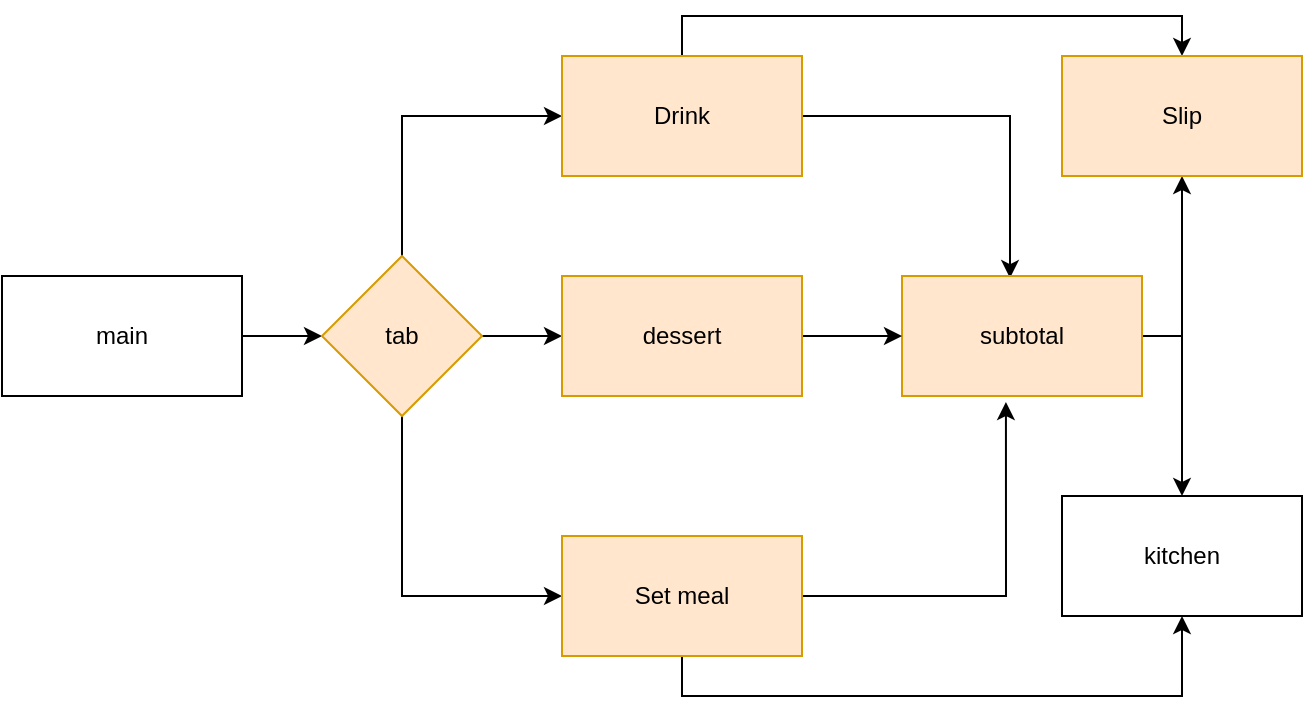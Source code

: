 <mxfile version="14.3.1" type="device"><diagram id="qCr5B2wUA_uChw3YMyRW" name="Page-1"><mxGraphModel dx="1059" dy="613" grid="1" gridSize="10" guides="1" tooltips="1" connect="1" arrows="1" fold="1" page="1" pageScale="1" pageWidth="827" pageHeight="1169" math="0" shadow="0"><root><mxCell id="0"/><mxCell id="1" parent="0"/><mxCell id="99speFFvm-8jlOGoMB0--4" style="edgeStyle=orthogonalEdgeStyle;rounded=0;orthogonalLoop=1;jettySize=auto;html=1;exitX=1;exitY=0.5;exitDx=0;exitDy=0;entryX=0;entryY=0.5;entryDx=0;entryDy=0;" parent="1" source="99speFFvm-8jlOGoMB0--1" target="99speFFvm-8jlOGoMB0--2" edge="1"><mxGeometry relative="1" as="geometry"/></mxCell><mxCell id="99speFFvm-8jlOGoMB0--1" value="main" style="rounded=0;whiteSpace=wrap;html=1;" parent="1" vertex="1"><mxGeometry x="120" y="380" width="120" height="60" as="geometry"/></mxCell><mxCell id="99speFFvm-8jlOGoMB0--12" style="edgeStyle=orthogonalEdgeStyle;rounded=0;orthogonalLoop=1;jettySize=auto;html=1;entryX=0;entryY=0.5;entryDx=0;entryDy=0;exitX=0.5;exitY=0;exitDx=0;exitDy=0;" parent="1" source="99speFFvm-8jlOGoMB0--2" target="99speFFvm-8jlOGoMB0--6" edge="1"><mxGeometry relative="1" as="geometry"/></mxCell><mxCell id="99speFFvm-8jlOGoMB0--13" style="edgeStyle=orthogonalEdgeStyle;rounded=0;orthogonalLoop=1;jettySize=auto;html=1;entryX=0;entryY=0.5;entryDx=0;entryDy=0;" parent="1" source="99speFFvm-8jlOGoMB0--2" target="99speFFvm-8jlOGoMB0--9" edge="1"><mxGeometry relative="1" as="geometry"/></mxCell><mxCell id="99speFFvm-8jlOGoMB0--14" style="edgeStyle=orthogonalEdgeStyle;rounded=0;orthogonalLoop=1;jettySize=auto;html=1;exitX=0.5;exitY=1;exitDx=0;exitDy=0;entryX=0;entryY=0.5;entryDx=0;entryDy=0;" parent="1" source="99speFFvm-8jlOGoMB0--2" target="99speFFvm-8jlOGoMB0--7" edge="1"><mxGeometry relative="1" as="geometry"/></mxCell><mxCell id="99speFFvm-8jlOGoMB0--2" value="tab" style="rhombus;whiteSpace=wrap;html=1;fillColor=#ffe6cc;strokeColor=#d79b00;" parent="1" vertex="1"><mxGeometry x="280" y="370" width="80" height="80" as="geometry"/></mxCell><mxCell id="99speFFvm-8jlOGoMB0--3" value="Set meal" style="rounded=0;whiteSpace=wrap;html=1;" parent="1" vertex="1"><mxGeometry x="400" y="380" width="120" height="60" as="geometry"/></mxCell><mxCell id="99speFFvm-8jlOGoMB0--15" style="edgeStyle=orthogonalEdgeStyle;rounded=0;orthogonalLoop=1;jettySize=auto;html=1;entryX=0.45;entryY=0.017;entryDx=0;entryDy=0;entryPerimeter=0;" parent="1" source="99speFFvm-8jlOGoMB0--6" target="99speFFvm-8jlOGoMB0--8" edge="1"><mxGeometry relative="1" as="geometry"/></mxCell><mxCell id="99speFFvm-8jlOGoMB0--20" style="edgeStyle=orthogonalEdgeStyle;rounded=0;orthogonalLoop=1;jettySize=auto;html=1;entryX=0.5;entryY=0;entryDx=0;entryDy=0;exitX=0.5;exitY=0;exitDx=0;exitDy=0;" parent="1" source="99speFFvm-8jlOGoMB0--6" target="99speFFvm-8jlOGoMB0--10" edge="1"><mxGeometry relative="1" as="geometry"/></mxCell><mxCell id="99speFFvm-8jlOGoMB0--6" value="Drink" style="whiteSpace=wrap;html=1;fillColor=#ffe6cc;strokeColor=#d79b00;" parent="1" vertex="1"><mxGeometry x="400" y="270" width="120" height="60" as="geometry"/></mxCell><mxCell id="99speFFvm-8jlOGoMB0--17" style="edgeStyle=orthogonalEdgeStyle;rounded=0;orthogonalLoop=1;jettySize=auto;html=1;exitX=1;exitY=0.5;exitDx=0;exitDy=0;entryX=0.433;entryY=1.05;entryDx=0;entryDy=0;entryPerimeter=0;" parent="1" source="99speFFvm-8jlOGoMB0--7" target="99speFFvm-8jlOGoMB0--8" edge="1"><mxGeometry relative="1" as="geometry"><mxPoint x="550" y="410" as="targetPoint"/></mxGeometry></mxCell><mxCell id="99speFFvm-8jlOGoMB0--21" style="edgeStyle=orthogonalEdgeStyle;rounded=0;orthogonalLoop=1;jettySize=auto;html=1;entryX=0.5;entryY=1;entryDx=0;entryDy=0;exitX=0.5;exitY=1;exitDx=0;exitDy=0;" parent="1" source="99speFFvm-8jlOGoMB0--7" target="99speFFvm-8jlOGoMB0--11" edge="1"><mxGeometry relative="1" as="geometry"/></mxCell><mxCell id="99speFFvm-8jlOGoMB0--7" value="Set meal" style="whiteSpace=wrap;html=1;fillColor=#ffe6cc;strokeColor=#d79b00;" parent="1" vertex="1"><mxGeometry x="400" y="510" width="120" height="60" as="geometry"/></mxCell><mxCell id="99speFFvm-8jlOGoMB0--18" style="edgeStyle=orthogonalEdgeStyle;rounded=0;orthogonalLoop=1;jettySize=auto;html=1;entryX=0.5;entryY=1;entryDx=0;entryDy=0;exitX=1;exitY=0.5;exitDx=0;exitDy=0;" parent="1" source="99speFFvm-8jlOGoMB0--8" target="99speFFvm-8jlOGoMB0--10" edge="1"><mxGeometry relative="1" as="geometry"/></mxCell><mxCell id="99speFFvm-8jlOGoMB0--19" style="edgeStyle=orthogonalEdgeStyle;rounded=0;orthogonalLoop=1;jettySize=auto;html=1;entryX=0.5;entryY=0;entryDx=0;entryDy=0;exitX=1;exitY=0.5;exitDx=0;exitDy=0;" parent="1" source="99speFFvm-8jlOGoMB0--8" target="99speFFvm-8jlOGoMB0--11" edge="1"><mxGeometry relative="1" as="geometry"/></mxCell><mxCell id="99speFFvm-8jlOGoMB0--8" value="subtotal" style="rounded=0;whiteSpace=wrap;html=1;fillColor=#ffe6cc;strokeColor=#d79b00;" parent="1" vertex="1"><mxGeometry x="570" y="380" width="120" height="60" as="geometry"/></mxCell><mxCell id="99speFFvm-8jlOGoMB0--16" style="edgeStyle=orthogonalEdgeStyle;rounded=0;orthogonalLoop=1;jettySize=auto;html=1;exitX=1;exitY=0.5;exitDx=0;exitDy=0;entryX=0;entryY=0.5;entryDx=0;entryDy=0;" parent="1" source="99speFFvm-8jlOGoMB0--9" target="99speFFvm-8jlOGoMB0--8" edge="1"><mxGeometry relative="1" as="geometry"/></mxCell><mxCell id="99speFFvm-8jlOGoMB0--9" value="dessert" style="rounded=0;whiteSpace=wrap;html=1;fillColor=#ffe6cc;strokeColor=#d79b00;" parent="1" vertex="1"><mxGeometry x="400" y="380" width="120" height="60" as="geometry"/></mxCell><mxCell id="99speFFvm-8jlOGoMB0--10" value="Slip" style="whiteSpace=wrap;html=1;fillColor=#ffe6cc;strokeColor=#d79b00;" parent="1" vertex="1"><mxGeometry x="650" y="270" width="120" height="60" as="geometry"/></mxCell><mxCell id="99speFFvm-8jlOGoMB0--11" value="kitchen" style="whiteSpace=wrap;html=1;" parent="1" vertex="1"><mxGeometry x="650" y="490" width="120" height="60" as="geometry"/></mxCell></root></mxGraphModel></diagram></mxfile>